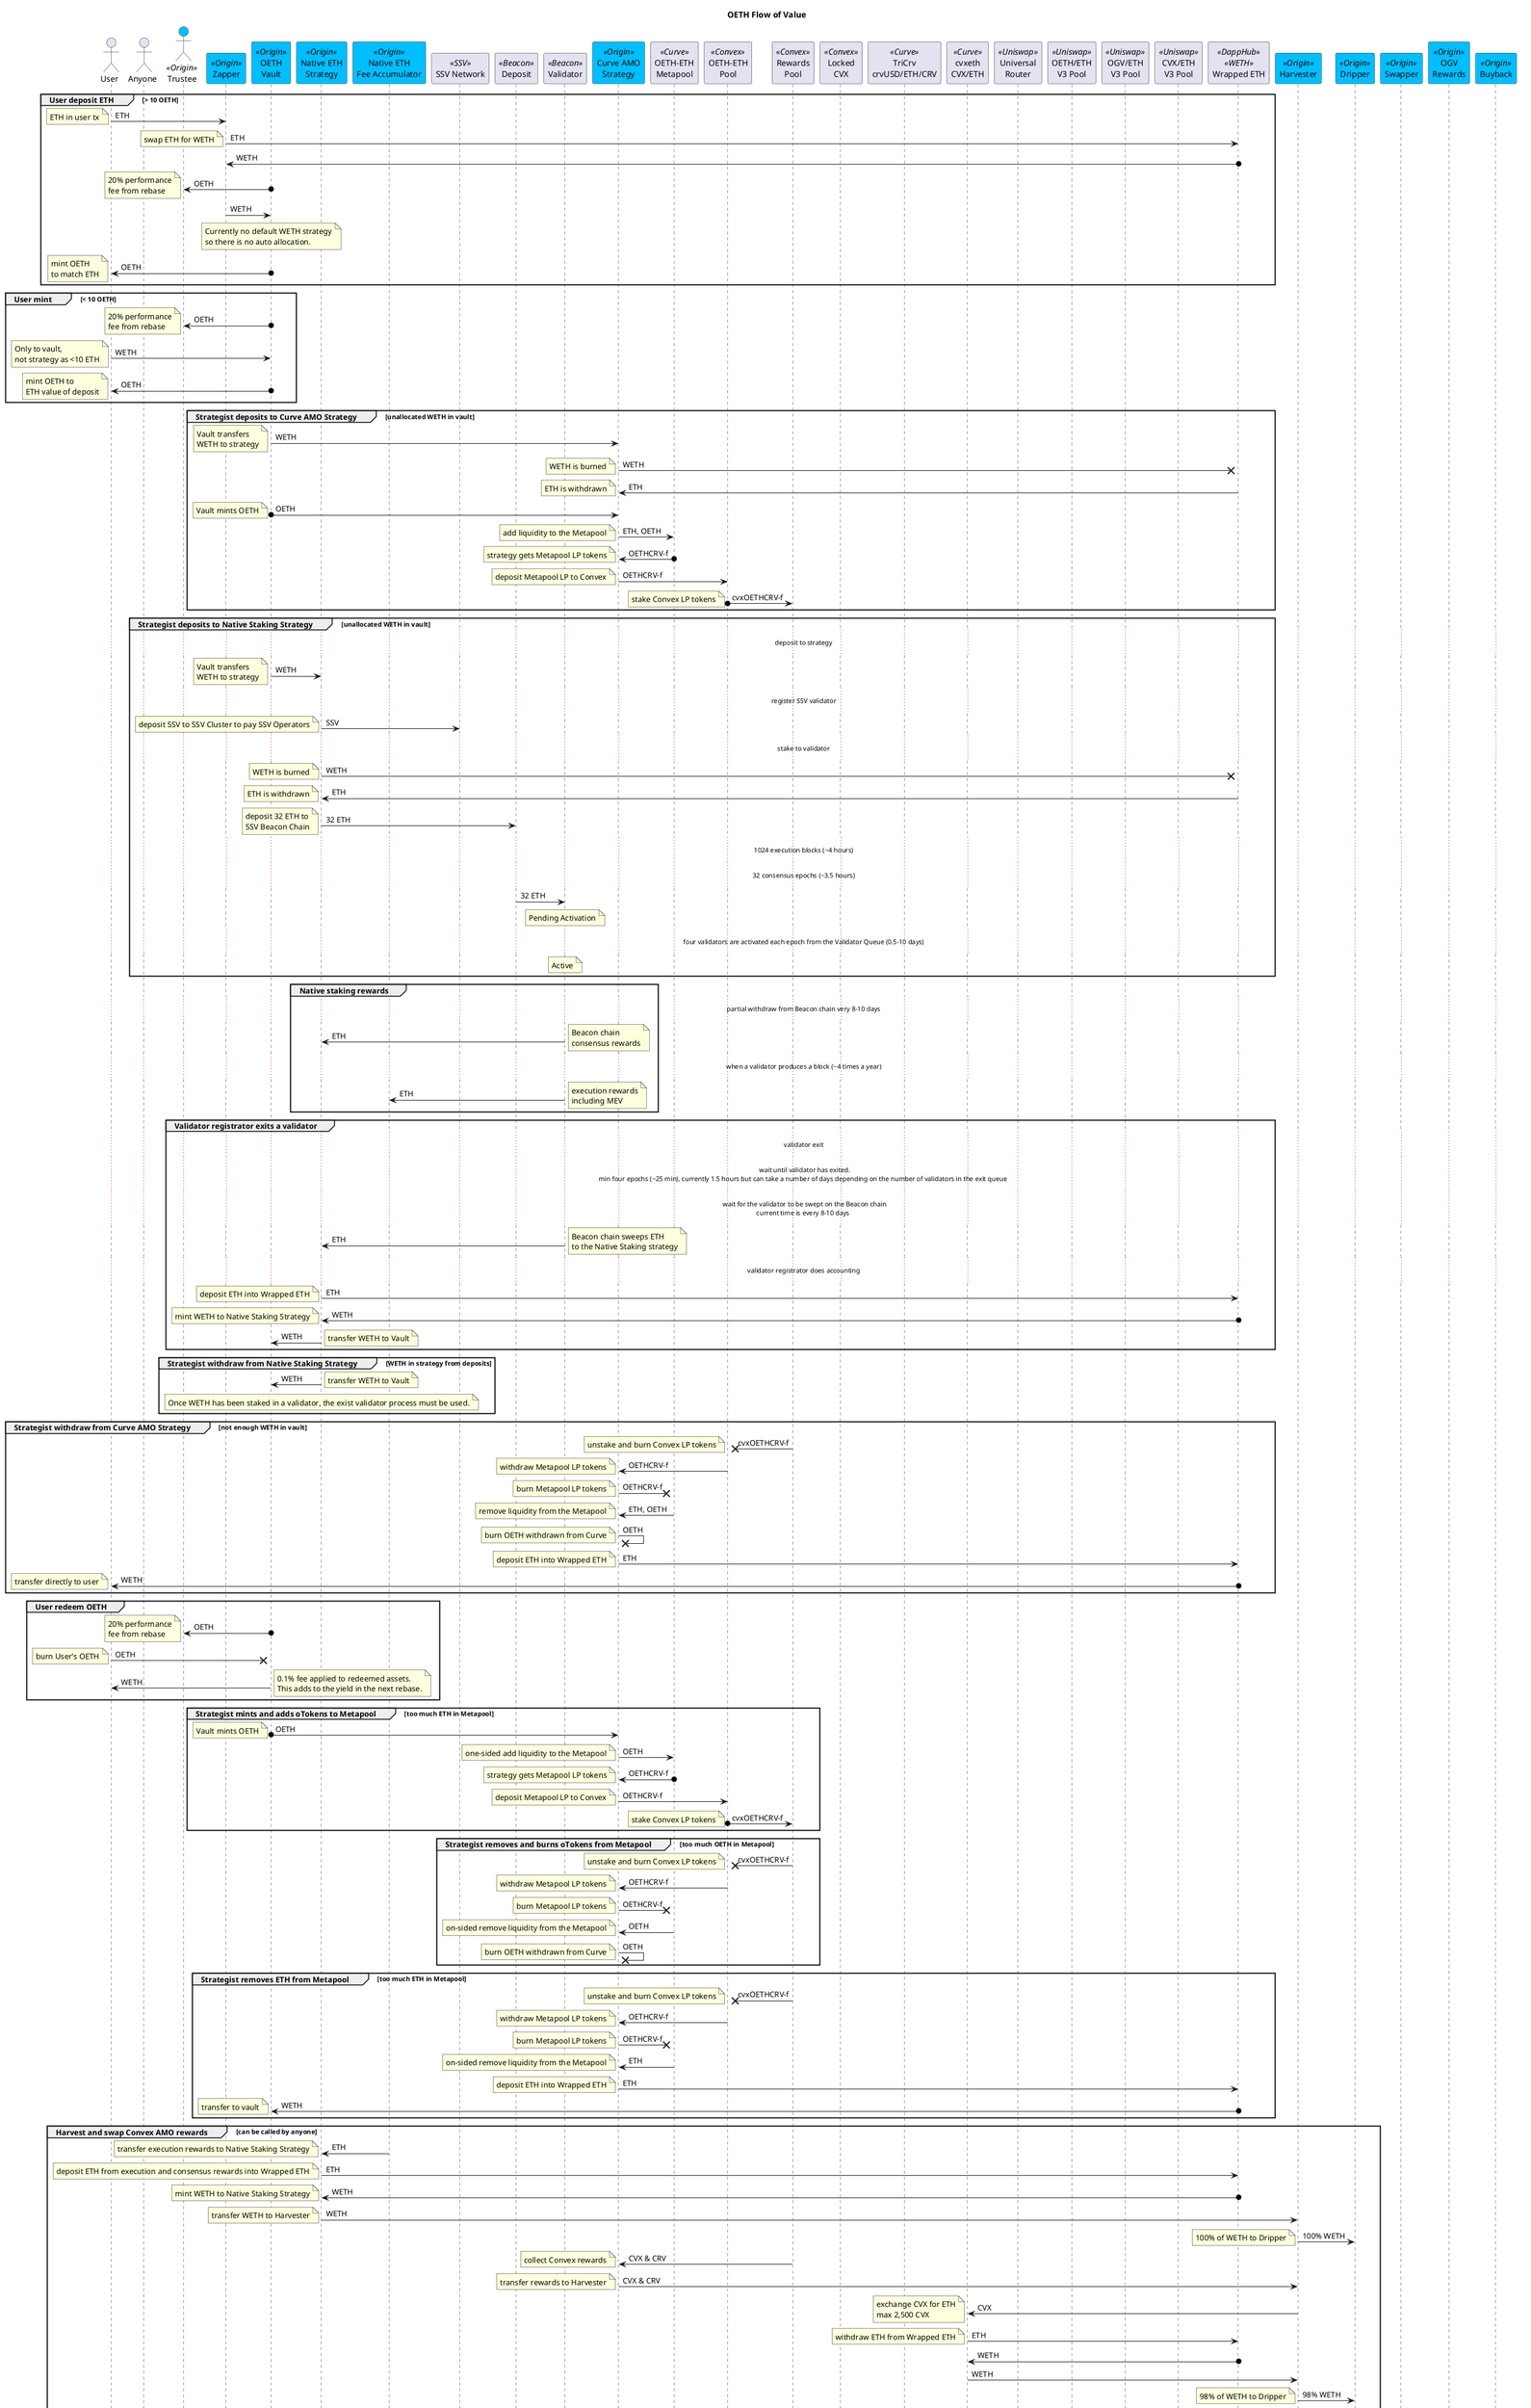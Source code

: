 @startuml

title "OETH Flow of Value"

actor "User" as user
actor "Anyone" as anyone
actor "Trustee" as trust <<Origin>> #DeepSkyBlue
participant "Zapper" as zap <<Origin>> #DeepSkyBlue
participant "OETH\nVault" as vault <<Origin>> #DeepSkyBlue

participant "Native ETH\nStrategy" as nativeStrat <<Origin>> #DeepSkyBlue
participant "Native ETH\nFee Accumulator" as feeAcc <<Origin>> #DeepSkyBlue
participant "SSV Network" as ssvNetwork <<SSV>>
participant "Deposit" as dep <<Beacon>>
participant "Validator" as val <<Beacon>>

participant "Curve AMO\nStrategy" as crvStrat <<Origin>> #DeepSkyBlue
participant "OETH-ETH\nMetapool" as oethCrv <<Curve>>
participant "OETH-ETH\nPool" as oethCvx <<Convex>>
participant "Rewards\nPool" as cvxRewards <<Convex>>
participant "Locked\nCVX" as icvx <<Convex>>

participant "TriCrv\ncrvUSD/ETH/CRV" as triCrv <<Curve>>
participant "cvxeth\nCVX/ETH" as cvxeth <<Curve>>
participant "Universal\nRouter" as uniRouter <<Uniswap>>
participant "OETH/ETH\nV3 Pool" as uniOeth <<Uniswap>>
participant "OGV/ETH\nV3 Pool" as uniOgv <<Uniswap>>
participant "CVX/ETH\nV3 Pool" as uniCvx <<Uniswap>>

participant "Wrapped ETH" as weth <<DappHub>><<WETH>>
participant "Harvester" as harv <<Origin>> #DeepSkyBlue
participant "Dripper" as drip <<Origin>> #DeepSkyBlue
participant "Swapper" as swapper <<Origin>> #DeepSkyBlue
participant "OGV\nRewards" as ogvRewards <<Origin>> #DeepSkyBlue
participant "Buyback" as buyBack <<Origin>> #DeepSkyBlue

' Deposit ETH via Zapper
group User deposit ETH [> 10 OETH]
user -> zap : ETH
note left : ETH in user tx

zap -> weth : ETH
note left : swap ETH for WETH
weth o-> zap : WETH

vault o-> trust : OETH
note left : 20% performance\nfee from rebase

zap -> vault : WETH

note over vault : Currently no default WETH strategy\nso there is no auto allocation.

vault o-> user : OETH
note left : mint OETH\nto match ETH
end


' Mint
group User mint [< 10 OETH]
vault o-> trust : OETH
note left : 20% performance\nfee from rebase

user -> vault : WETH
note left: Only to vault,\nnot strategy as <10 ETH
vault o-> user : OETH
note left : mint OETH to\nETH value of deposit
end

' Curve AMO Strategy
group Strategist deposits to Curve AMO Strategy [unallocated WETH in vault]
vault -> crvStrat : WETH
note left : Vault transfers\nWETH to strategy
crvStrat -x weth : WETH
note left : WETH is burned
weth -> crvStrat : ETH
note left : ETH is withdrawn

vault o-> crvStrat : OETH
note left : Vault mints OETH
crvStrat -> oethCrv : ETH, OETH
note left : add liquidity to the Metapool
oethCrv o-> crvStrat : OETHCRV-f
note left: strategy gets Metapool LP tokens

crvStrat -> oethCvx : OETHCRV-f
note left : deposit Metapool LP to Convex
oethCvx o-> cvxRewards : cvxOETHCRV-f
note left : stake Convex LP tokens
end

' Native staking strategy
group Strategist deposits to Native Staking Strategy [unallocated WETH in vault]

... deposit to strategy ...

vault -> nativeStrat : WETH
note left : Vault transfers\nWETH to strategy

... register SSV validator ...

nativeStrat -> ssvNetwork : SSV
note left : deposit SSV to SSV Cluster to pay SSV Operators

... stake to validator ...

nativeStrat -x weth : WETH
note left : WETH is burned
weth -> nativeStrat : ETH
note left : ETH is withdrawn

nativeStrat -> dep : 32 ETH
note left : deposit 32 ETH to\nSSV Beacon Chain

... 1024 execution blocks (~4 hours) ...
... 32 consensus epochs (~3.5 hours) ...

dep -> val : 32 ETH

note over val : Pending Activation

... four validators are activated each epoch from the Validator Queue (0.5-10 days) ...

note over val : Active

end


group Native staking rewards

... partial withdraw from Beacon chain very 8-10 days ...

val -> nativeStrat : ETH
note right : Beacon chain\nconsensus rewards

... when a validator produces a block (~4 times a year) ...

val -> feeAcc : ETH
note right : execution rewards\nincluding MEV

end

group Validator registrator exits a validator

... validator exit ...

... wait until validator has exited.\nmin four epochs (~25 min), currently 1.5 hours but can take a number of days depending on the number of validators in the exit queue ...

... wait for the validator to be swept on the Beacon chain\ncurrent time is every 8-10 days ...

val -> nativeStrat : ETH
note right : Beacon chain sweeps ETH\nto the Native Staking strategy

... validator registrator does accounting ...

nativeStrat -> weth : ETH
note left : deposit ETH into Wrapped ETH
weth o-> nativeStrat : WETH
note left : mint WETH to Native Staking Strategy

nativeStrat -> vault : WETH
note right : transfer WETH to Vault

end

group Strategist withdraw from Native Staking Strategy [WETH in strategy from deposits]

nativeStrat -> vault : WETH
note right : transfer WETH to Vault

note over nativeStrat : Once WETH has been staked in a validator, the exist validator process must be used.

end

' Curve AMO Strategy
group Strategist withdraw from Curve AMO Strategy [not enough WETH in vault]
cvxRewards -x oethCvx : cvxOETHCRV-f
note left : unstake and burn Convex LP tokens
oethCvx -> crvStrat : OETHCRV-f
note left : withdraw Metapool LP tokens

crvStrat -x oethCrv : OETHCRV-f
note left : burn Metapool LP tokens
oethCrv -> crvStrat : ETH, OETH
note left : remove liquidity from the Metapool

crvStrat -x crvStrat : OETH
note left : burn OETH withdrawn from Curve

crvStrat -> weth : ETH
note left : deposit ETH into Wrapped ETH
weth o-> user : WETH
note left : transfer directly to user
' weth o-> vault : WETH
' note left : transfer to vault
end

' Redeem
group User redeem OETH
vault o-> trust : OETH
note left : 20% performance\nfee from rebase

user -x vault : OETH
note left : burn User's OETH

vault -> user : WETH
note right : 0.1% fee applied to redeemed assets.\nThis adds to the yield in the next rebase.

end


' Curve AMO Strategy - mint and add oTokens
group Strategist mints and adds oTokens to Metapool [too much ETH in Metapool]
vault o-> crvStrat : OETH
note left : Vault mints OETH
crvStrat -> oethCrv : OETH
note left : one-sided add liquidity to the Metapool
oethCrv o-> crvStrat : OETHCRV-f
note left: strategy gets Metapool LP tokens

crvStrat -> oethCvx : OETHCRV-f
note left : deposit Metapool LP to Convex
oethCvx o-> cvxRewards : cvxOETHCRV-f
note left : stake Convex LP tokens
end

' Curve AMO Strategy - remove and burn OETH
group Strategist removes and burns oTokens from Metapool [too much OETH in Metapool]
cvxRewards -x oethCvx : cvxOETHCRV-f
note left : unstake and burn Convex LP tokens
oethCvx -> crvStrat : OETHCRV-f
note left : withdraw Metapool LP tokens

crvStrat -x oethCrv : OETHCRV-f
note left : burn Metapool LP tokens
oethCrv -> crvStrat : OETH
note left : on-sided remove liquidity from the Metapool

crvStrat -x crvStrat : OETH
note left : burn OETH withdrawn from Curve
end

' Curve AMO Strategy - remove ETH
group Strategist removes ETH from Metapool [too much ETH in Metapool]
cvxRewards -x oethCvx : cvxOETHCRV-f
note left : unstake and burn Convex LP tokens
oethCvx -> crvStrat : OETHCRV-f
note left : withdraw Metapool LP tokens

crvStrat -x oethCrv : OETHCRV-f
note left : burn Metapool LP tokens
oethCrv -> crvStrat : ETH
note left : on-sided remove liquidity from the Metapool

crvStrat -> weth : ETH
note left : deposit ETH into Wrapped ETH
weth o-> vault : WETH
note left : transfer to vault
end

' Harvest and swap Convex AMO
group Harvest and swap Convex AMO rewards [can be called by anyone]

feeAcc -> nativeStrat : ETH
note left : transfer execution rewards to Native Staking Strategy
nativeStrat -> weth : ETH
note left : deposit ETH from execution and consensus rewards into Wrapped ETH
weth o-> nativeStrat : WETH
note left : mint WETH to Native Staking Strategy
nativeStrat -> harv : WETH
note left : transfer WETH to Harvester
harv -> drip : 100% WETH
note left : 100% of WETH to Dripper

cvxRewards -> crvStrat : CVX & CRV
note left : collect Convex rewards
crvStrat -> harv : CVX & CRV
note left : transfer rewards to Harvester

harv -> cvxeth : CVX
note left : exchange CVX for ETH\nmax 2,500 CVX
cvxeth -> weth : ETH
note left : withdraw ETH from Wrapped ETH
weth o-> cvxeth : WETH
cvxeth -> harv : WETH
harv -> drip : 98% WETH
note left : 98% of WETH to Dripper
harv -> anyone : 2% WETH
note left : 2% of WETH\nto Harvest caller

harv -> triCrv : CRV
note left : exchange CRV for WETH\nmax 4,000 CRV
triCrv -> weth : ETH
note left : withdraw ETH from Wrapped ETH
weth o-> triCrv : WETH
triCrv -> harv : WETH
harv -> drip : 98% WETH
note left : 98% of WETH to Dripper
harv -> anyone : 2% WETH
note left : 2% of WETH\nto Harvest caller
end

' Collect and Rebase
group Collect and Rebase [can be called by anyone]

drip -> vault : WETH
note left : stream harvested WETH\nto Vault over 14 days

group Rebase [increase in underlying assets]
vault o-> vault : 80% OETH
note left : 80% of rebased\nto OETH holders

vault o-> trust : 20% OETH
note left : 20% of rebase\nto trustee as\nperformance fee
end 
end

group OETH rewards

group OGV buyback for OGV stakers
trust -> uniRouter : OETH
uniRouter -> uniOeth : 50% OETH
note left : swap 50% OETH for WETH\nusing OETH/WETH V3 pool
uniOeth -> uniOgv : WETH
note left : swap WETH for OGV\nusing OGV/WETH V3 pool
uniOgv -> ogvRewards : OGV
note left : transfer OGV\nto Staking Rewards
end

group CVX buyback and locking for increased Convex rewards
uniRouter -> uniOeth : 50% OETH
note left : swap 50% OETH for WETH\nusing OETH/WETH V3 pool
uniOeth -> uniRouter : WETH
uniRouter -> uniCvx : WETH
note left : swap WETH for CVX\nusing CVX/WETH V3 pool
uniCvx -> buyBack : CVX
buyBack -> icvx : CVX
note left : lock CVX for \ngauge voting power
icvx o-> trust : vlCVX
note over trust : Trustee delegates\nvoting power
end

end

@enduml
